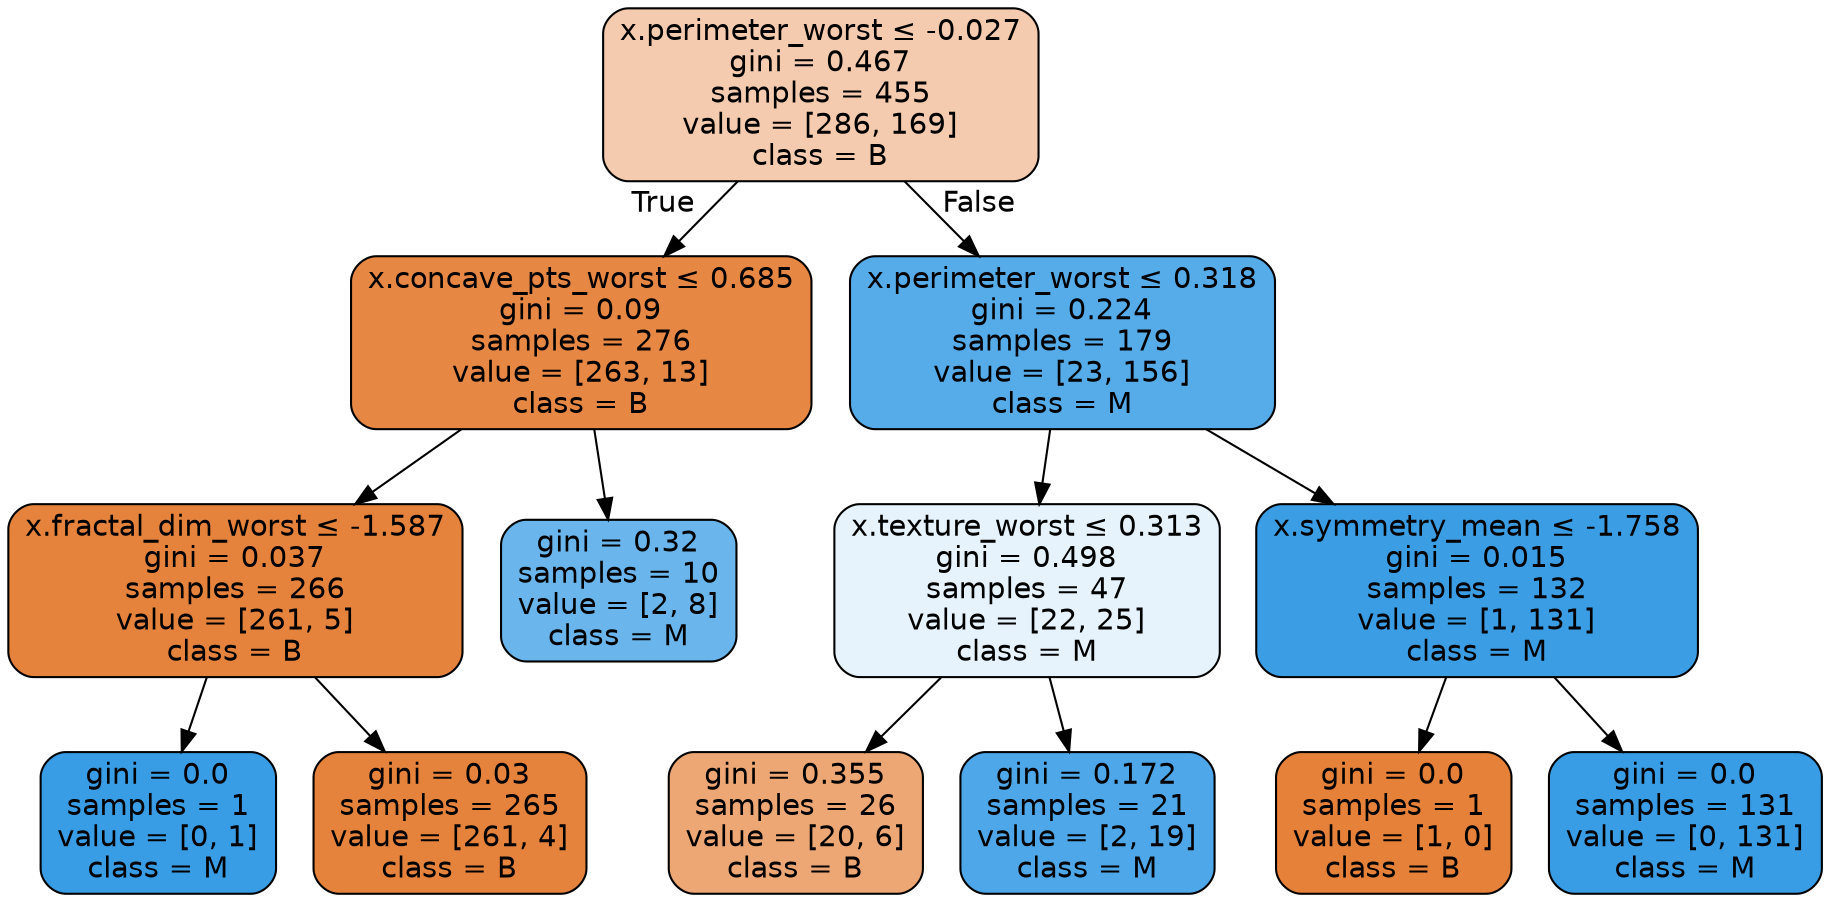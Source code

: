 digraph Tree {
node [shape=box, style="filled, rounded", color="black", fontname="helvetica"] ;
edge [fontname="helvetica"] ;
0 [label=<x.perimeter_worst &le; -0.027<br/>gini = 0.467<br/>samples = 455<br/>value = [286, 169]<br/>class = B>, fillcolor="#f4cbae"] ;
1 [label=<x.concave_pts_worst &le; 0.685<br/>gini = 0.09<br/>samples = 276<br/>value = [263, 13]<br/>class = B>, fillcolor="#e68743"] ;
0 -> 1 [labeldistance=2.5, labelangle=45, headlabel="True"] ;
5 [label=<x.fractal_dim_worst &le; -1.587<br/>gini = 0.037<br/>samples = 266<br/>value = [261, 5]<br/>class = B>, fillcolor="#e5833d"] ;
1 -> 5 ;
11 [label=<gini = 0.0<br/>samples = 1<br/>value = [0, 1]<br/>class = M>, fillcolor="#399de5"] ;
5 -> 11 ;
12 [label=<gini = 0.03<br/>samples = 265<br/>value = [261, 4]<br/>class = B>, fillcolor="#e5833c"] ;
5 -> 12 ;
6 [label=<gini = 0.32<br/>samples = 10<br/>value = [2, 8]<br/>class = M>, fillcolor="#6ab6ec"] ;
1 -> 6 ;
2 [label=<x.perimeter_worst &le; 0.318<br/>gini = 0.224<br/>samples = 179<br/>value = [23, 156]<br/>class = M>, fillcolor="#56abe9"] ;
0 -> 2 [labeldistance=2.5, labelangle=-45, headlabel="False"] ;
3 [label=<x.texture_worst &le; 0.313<br/>gini = 0.498<br/>samples = 47<br/>value = [22, 25]<br/>class = M>, fillcolor="#e7f3fc"] ;
2 -> 3 ;
7 [label=<gini = 0.355<br/>samples = 26<br/>value = [20, 6]<br/>class = B>, fillcolor="#eda774"] ;
3 -> 7 ;
8 [label=<gini = 0.172<br/>samples = 21<br/>value = [2, 19]<br/>class = M>, fillcolor="#4ea7e8"] ;
3 -> 8 ;
4 [label=<x.symmetry_mean &le; -1.758<br/>gini = 0.015<br/>samples = 132<br/>value = [1, 131]<br/>class = M>, fillcolor="#3b9ee5"] ;
2 -> 4 ;
9 [label=<gini = 0.0<br/>samples = 1<br/>value = [1, 0]<br/>class = B>, fillcolor="#e58139"] ;
4 -> 9 ;
10 [label=<gini = 0.0<br/>samples = 131<br/>value = [0, 131]<br/>class = M>, fillcolor="#399de5"] ;
4 -> 10 ;
}